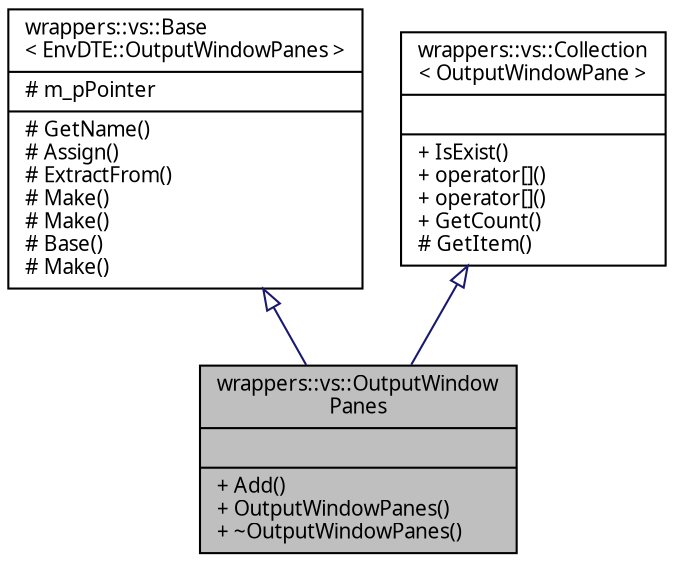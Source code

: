 digraph "wrappers::vs::OutputWindowPanes"
{
 // INTERACTIVE_SVG=YES
  edge [fontname="Verdana",fontsize="10",labelfontname="Verdana",labelfontsize="10"];
  node [fontname="Verdana",fontsize="10",shape=record];
  Node1 [label="{wrappers::vs::OutputWindow\lPanes\n||+ Add()\l+ OutputWindowPanes()\l+ ~OutputWindowPanes()\l}",height=0.2,width=0.4,color="black", fillcolor="grey75", style="filled", fontcolor="black"];
  Node2 -> Node1 [dir="back",color="midnightblue",fontsize="10",style="solid",arrowtail="onormal",fontname="Verdana"];
  Node2 [label="{wrappers::vs::Base\l\< EnvDTE::OutputWindowPanes \>\n|# m_pPointer\l|# GetName()\l# Assign()\l# ExtractFrom()\l# Make()\l# Make()\l# Base()\l# Make()\l}",height=0.2,width=0.4,color="black", fillcolor="white", style="filled",URL="$classwrappers_1_1vs_1_1_base.html"];
  Node3 -> Node1 [dir="back",color="midnightblue",fontsize="10",style="solid",arrowtail="onormal",fontname="Verdana"];
  Node3 [label="{wrappers::vs::Collection\l\< OutputWindowPane \>\n||+ IsExist()\l+ operator[]()\l+ operator[]()\l+ GetCount()\l# GetItem()\l}",height=0.2,width=0.4,color="black", fillcolor="white", style="filled",URL="$classwrappers_1_1vs_1_1_collection.html"];
}

